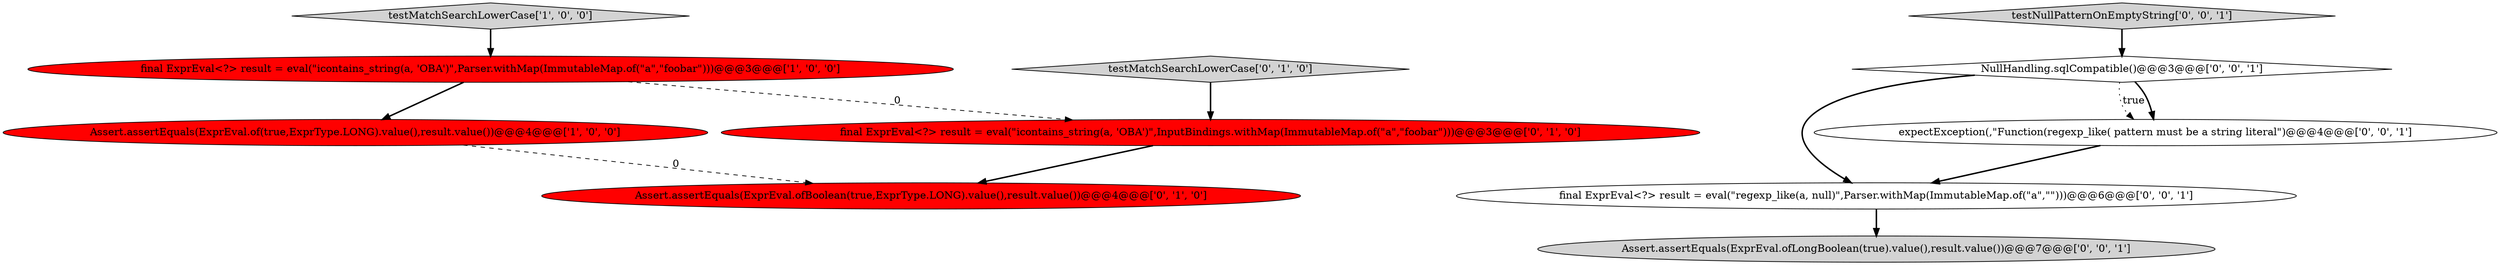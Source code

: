 digraph {
2 [style = filled, label = "Assert.assertEquals(ExprEval.of(true,ExprType.LONG).value(),result.value())@@@4@@@['1', '0', '0']", fillcolor = red, shape = ellipse image = "AAA1AAABBB1BBB"];
6 [style = filled, label = "final ExprEval<?> result = eval(\"regexp_like(a, null)\",Parser.withMap(ImmutableMap.of(\"a\",\"\")))@@@6@@@['0', '0', '1']", fillcolor = white, shape = ellipse image = "AAA0AAABBB3BBB"];
9 [style = filled, label = "NullHandling.sqlCompatible()@@@3@@@['0', '0', '1']", fillcolor = white, shape = diamond image = "AAA0AAABBB3BBB"];
4 [style = filled, label = "final ExprEval<?> result = eval(\"icontains_string(a, 'OBA')\",InputBindings.withMap(ImmutableMap.of(\"a\",\"foobar\")))@@@3@@@['0', '1', '0']", fillcolor = red, shape = ellipse image = "AAA1AAABBB2BBB"];
1 [style = filled, label = "final ExprEval<?> result = eval(\"icontains_string(a, 'OBA')\",Parser.withMap(ImmutableMap.of(\"a\",\"foobar\")))@@@3@@@['1', '0', '0']", fillcolor = red, shape = ellipse image = "AAA1AAABBB1BBB"];
7 [style = filled, label = "expectException(,\"Function(regexp_like( pattern must be a string literal\")@@@4@@@['0', '0', '1']", fillcolor = white, shape = ellipse image = "AAA0AAABBB3BBB"];
3 [style = filled, label = "testMatchSearchLowerCase['0', '1', '0']", fillcolor = lightgray, shape = diamond image = "AAA0AAABBB2BBB"];
0 [style = filled, label = "testMatchSearchLowerCase['1', '0', '0']", fillcolor = lightgray, shape = diamond image = "AAA0AAABBB1BBB"];
8 [style = filled, label = "testNullPatternOnEmptyString['0', '0', '1']", fillcolor = lightgray, shape = diamond image = "AAA0AAABBB3BBB"];
10 [style = filled, label = "Assert.assertEquals(ExprEval.ofLongBoolean(true).value(),result.value())@@@7@@@['0', '0', '1']", fillcolor = lightgray, shape = ellipse image = "AAA0AAABBB3BBB"];
5 [style = filled, label = "Assert.assertEquals(ExprEval.ofBoolean(true,ExprType.LONG).value(),result.value())@@@4@@@['0', '1', '0']", fillcolor = red, shape = ellipse image = "AAA1AAABBB2BBB"];
1->4 [style = dashed, label="0"];
2->5 [style = dashed, label="0"];
1->2 [style = bold, label=""];
9->7 [style = dotted, label="true"];
9->7 [style = bold, label=""];
4->5 [style = bold, label=""];
0->1 [style = bold, label=""];
3->4 [style = bold, label=""];
6->10 [style = bold, label=""];
7->6 [style = bold, label=""];
9->6 [style = bold, label=""];
8->9 [style = bold, label=""];
}
